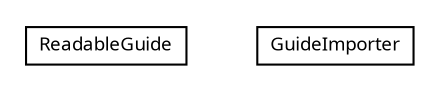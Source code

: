 #!/usr/local/bin/dot
#
# Class diagram 
# Generated by UMLGraph version R5_6 (http://www.umlgraph.org/)
#

digraph G {
	edge [fontname="Trebuchet MS",fontsize=10,labelfontname="Trebuchet MS",labelfontsize=10];
	node [fontname="Trebuchet MS",fontsize=10,shape=plaintext];
	nodesep=0.25;
	ranksep=0.5;
	// se.cambio.cds.gdl.model.readable.ReadableGuide
	c39915 [label=<<table title="se.cambio.cds.gdl.model.readable.ReadableGuide" border="0" cellborder="1" cellspacing="0" cellpadding="2" port="p" href="./ReadableGuide.html">
		<tr><td><table border="0" cellspacing="0" cellpadding="1">
<tr><td align="center" balign="center"><font face="Trebuchet MS"> ReadableGuide </font></td></tr>
		</table></td></tr>
		</table>>, URL="./ReadableGuide.html", fontname="Trebuchet MS", fontcolor="black", fontsize=9.0];
	// se.cambio.cds.gdl.model.readable.GuideImporter
	c39916 [label=<<table title="se.cambio.cds.gdl.model.readable.GuideImporter" border="0" cellborder="1" cellspacing="0" cellpadding="2" port="p" href="./GuideImporter.html">
		<tr><td><table border="0" cellspacing="0" cellpadding="1">
<tr><td align="center" balign="center"><font face="Trebuchet MS"> GuideImporter </font></td></tr>
		</table></td></tr>
		</table>>, URL="./GuideImporter.html", fontname="Trebuchet MS", fontcolor="black", fontsize=9.0];
}

